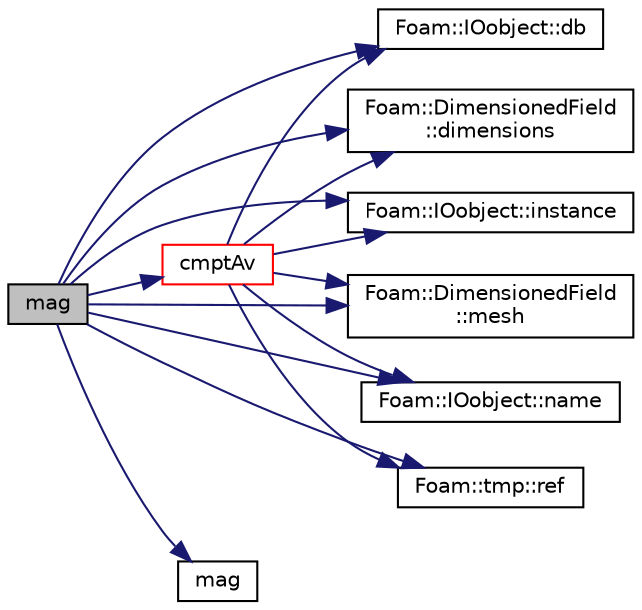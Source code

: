 digraph "mag"
{
  bgcolor="transparent";
  edge [fontname="Helvetica",fontsize="10",labelfontname="Helvetica",labelfontsize="10"];
  node [fontname="Helvetica",fontsize="10",shape=record];
  rankdir="LR";
  Node83978 [label="mag",height=0.2,width=0.4,color="black", fillcolor="grey75", style="filled", fontcolor="black"];
  Node83978 -> Node83979 [color="midnightblue",fontsize="10",style="solid",fontname="Helvetica"];
  Node83979 [label="cmptAv",height=0.2,width=0.4,color="red",URL="$a21851.html#a7af056d5acb329854c78eb3267468c11"];
  Node83979 -> Node83980 [color="midnightblue",fontsize="10",style="solid",fontname="Helvetica"];
  Node83980 [label="Foam::IOobject::db",height=0.2,width=0.4,color="black",URL="$a27249.html#a65cc75d9f80b1df5c3184fb2274a97f1",tooltip="Return the local objectRegistry. "];
  Node83979 -> Node83981 [color="midnightblue",fontsize="10",style="solid",fontname="Helvetica"];
  Node83981 [label="Foam::DimensionedField\l::dimensions",height=0.2,width=0.4,color="black",URL="$a27497.html#a512673c2674ca2d38885f1bb5f6994fb",tooltip="Return dimensions. "];
  Node83979 -> Node83983 [color="midnightblue",fontsize="10",style="solid",fontname="Helvetica"];
  Node83983 [label="Foam::IOobject::instance",height=0.2,width=0.4,color="black",URL="$a27249.html#acac6de003b420b848571b5064e50ed89"];
  Node83979 -> Node83984 [color="midnightblue",fontsize="10",style="solid",fontname="Helvetica"];
  Node83984 [label="Foam::DimensionedField\l::mesh",height=0.2,width=0.4,color="black",URL="$a27497.html#a8f1110830348a1448a14ab5e3cf47e3b",tooltip="Return mesh. "];
  Node83979 -> Node83985 [color="midnightblue",fontsize="10",style="solid",fontname="Helvetica"];
  Node83985 [label="Foam::IOobject::name",height=0.2,width=0.4,color="black",URL="$a27249.html#acc80e00a8ac919288fb55bd14cc88bf6",tooltip="Return name. "];
  Node83979 -> Node83986 [color="midnightblue",fontsize="10",style="solid",fontname="Helvetica"];
  Node83986 [label="Foam::tmp::ref",height=0.2,width=0.4,color="black",URL="$a27077.html#aeaf81e641282874cef07f5b808efc83b",tooltip="Return non-const reference or generate a fatal error. "];
  Node83978 -> Node83980 [color="midnightblue",fontsize="10",style="solid",fontname="Helvetica"];
  Node83978 -> Node83981 [color="midnightblue",fontsize="10",style="solid",fontname="Helvetica"];
  Node83978 -> Node83983 [color="midnightblue",fontsize="10",style="solid",fontname="Helvetica"];
  Node83978 -> Node83987 [color="midnightblue",fontsize="10",style="solid",fontname="Helvetica"];
  Node83987 [label="mag",height=0.2,width=0.4,color="black",URL="$a21851.html#a929da2a3fdcf3dacbbe0487d3a330dae"];
  Node83978 -> Node83984 [color="midnightblue",fontsize="10",style="solid",fontname="Helvetica"];
  Node83978 -> Node83985 [color="midnightblue",fontsize="10",style="solid",fontname="Helvetica"];
  Node83978 -> Node83986 [color="midnightblue",fontsize="10",style="solid",fontname="Helvetica"];
}

